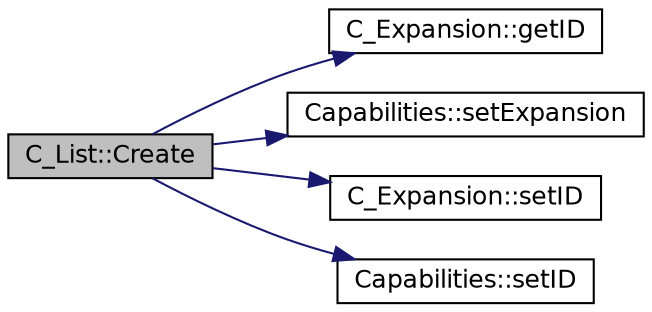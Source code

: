 digraph "C_List::Create"
{
 // LATEX_PDF_SIZE
  edge [fontname="Helvetica",fontsize="12",labelfontname="Helvetica",labelfontsize="12"];
  node [fontname="Helvetica",fontsize="12",shape=record];
  rankdir="LR";
  Node1 [label="C_List::Create",height=0.2,width=0.4,color="black", fillcolor="grey75", style="filled", fontcolor="black",tooltip="Оголошення методу заповнення масиву данними"];
  Node1 -> Node2 [color="midnightblue",fontsize="12",style="solid",fontname="Helvetica"];
  Node2 [label="C_Expansion::getID",height=0.2,width=0.4,color="black", fillcolor="white", style="filled",URL="$class_c___expansion.html#afa348268045ff9ec5094c8ea6eba320f",tooltip=" "];
  Node1 -> Node3 [color="midnightblue",fontsize="12",style="solid",fontname="Helvetica"];
  Node3 [label="Capabilities::setExpansion",height=0.2,width=0.4,color="black", fillcolor="white", style="filled",URL="$class_capabilities.html#ab8e6e48a03cf8b8c6ec07945cf8ca88a",tooltip=" "];
  Node1 -> Node4 [color="midnightblue",fontsize="12",style="solid",fontname="Helvetica"];
  Node4 [label="C_Expansion::setID",height=0.2,width=0.4,color="black", fillcolor="white", style="filled",URL="$class_c___expansion.html#a5ad19e87097825596dda14bdecdf3595",tooltip=" "];
  Node1 -> Node5 [color="midnightblue",fontsize="12",style="solid",fontname="Helvetica"];
  Node5 [label="Capabilities::setID",height=0.2,width=0.4,color="black", fillcolor="white", style="filled",URL="$class_capabilities.html#afa93b84a809bcc591880f68cd3fbebd7",tooltip=" "];
}
